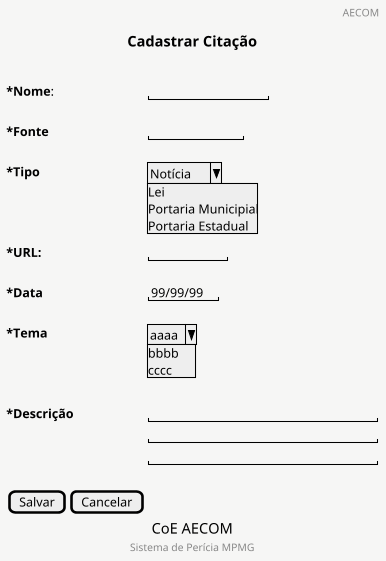@startsalt
<style>
saltDiagram {
  BackgroundColor #f6f6f5
}
</style>
skinparam dpi 100
title Cadastrar Citação
header AECOM
footer Sistema de Perícia MPMG
caption CoE AECOM
{
.
***Nome**: | "              "
.
***Fonte** | "           "
.
***Tipo**  | ^Notícia^^Lei^Portaria Municipial^Portaria Estadual^
.
.
.
***URL:**  | "         "
.
***Data**  | "99/99/99"
.
***Tema**  | ^aaaa^^bbbb^^cccc^
.
.
.
***Descrição**| "                           "
.|"                           "
.|"                           "
.
{ [Salvar] | [Cancelar] }
}
@endsalt
